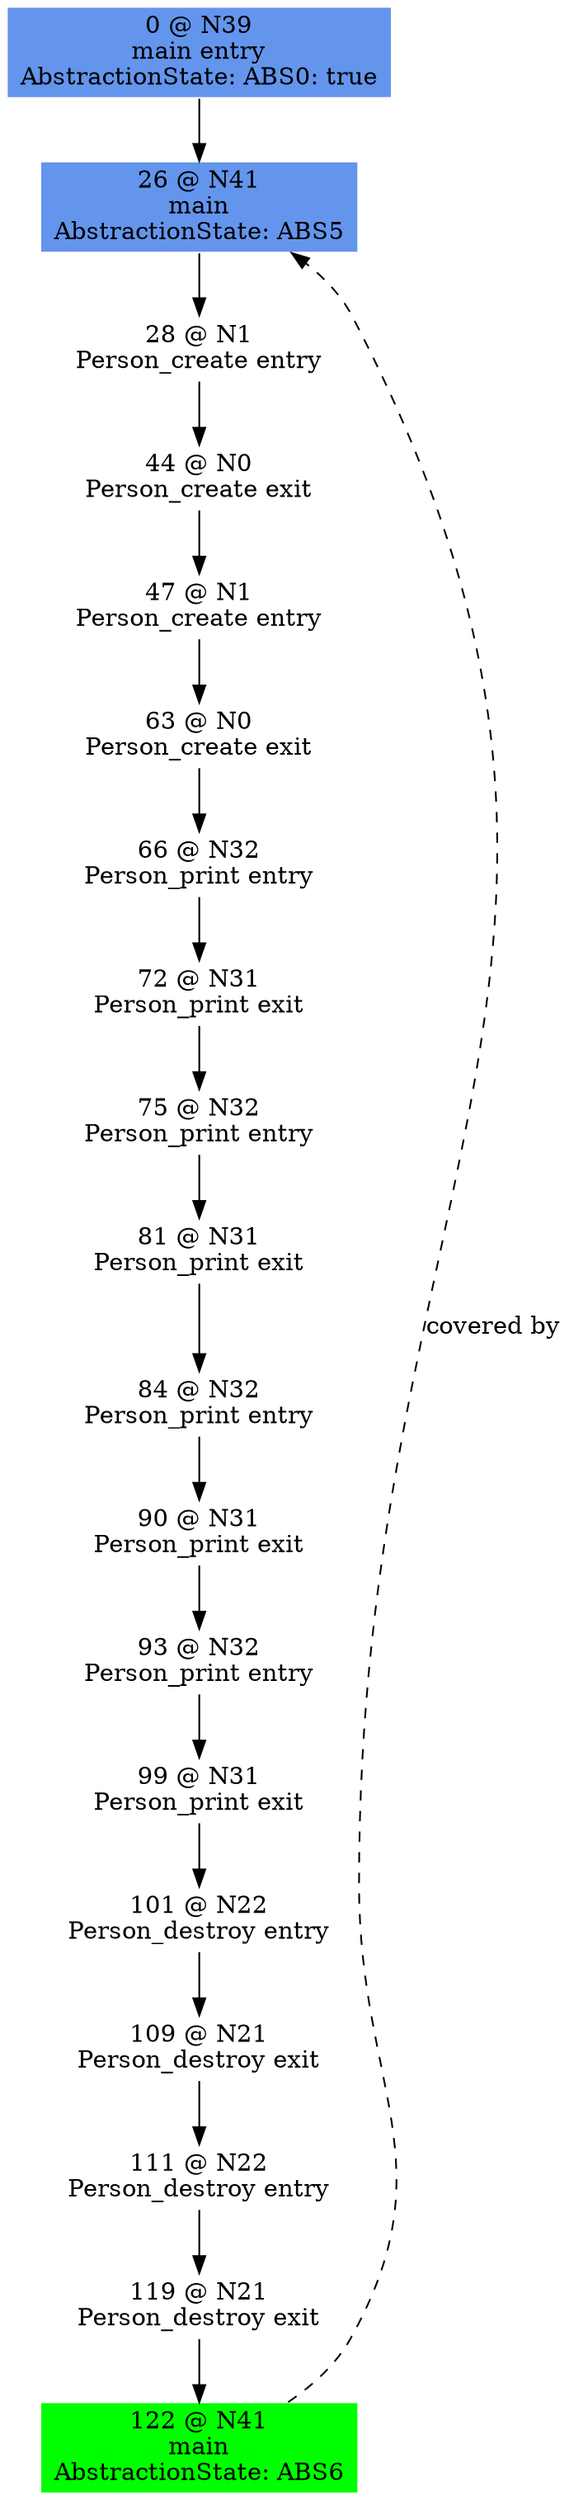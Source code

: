 digraph ARG {
node [style="filled" shape="box" color="white"]
0 [fillcolor="cornflowerblue" label="0 @ N39\nmain entry\nAbstractionState: ABS0: true" id="0"]
26 [fillcolor="cornflowerblue" label="26 @ N41\nmain\nAbstractionState: ABS5" id="26"]
28 [label="28 @ N1\nPerson_create entry\n" id="28"]
44 [label="44 @ N0\nPerson_create exit\n" id="44"]
47 [label="47 @ N1\nPerson_create entry\n" id="47"]
63 [label="63 @ N0\nPerson_create exit\n" id="63"]
66 [label="66 @ N32\nPerson_print entry\n" id="66"]
72 [label="72 @ N31\nPerson_print exit\n" id="72"]
75 [label="75 @ N32\nPerson_print entry\n" id="75"]
81 [label="81 @ N31\nPerson_print exit\n" id="81"]
84 [label="84 @ N32\nPerson_print entry\n" id="84"]
90 [label="90 @ N31\nPerson_print exit\n" id="90"]
93 [label="93 @ N32\nPerson_print entry\n" id="93"]
99 [label="99 @ N31\nPerson_print exit\n" id="99"]
101 [label="101 @ N22\nPerson_destroy entry\n" id="101"]
109 [label="109 @ N21\nPerson_destroy exit\n" id="109"]
111 [label="111 @ N22\nPerson_destroy entry\n" id="111"]
119 [label="119 @ N21\nPerson_destroy exit\n" id="119"]
122 [fillcolor="green" label="122 @ N41\nmain\nAbstractionState: ABS6" id="122"]
0 -> 26 []
122 -> 26 [style="dashed" weight="0" label="covered by"]
26 -> 28 []
28 -> 44 []
44 -> 47 []
47 -> 63 []
63 -> 66 []
66 -> 72 []
72 -> 75 []
75 -> 81 []
81 -> 84 []
84 -> 90 []
90 -> 93 []
93 -> 99 []
99 -> 101 []
101 -> 109 []
109 -> 111 []
111 -> 119 []
119 -> 122 []
}
